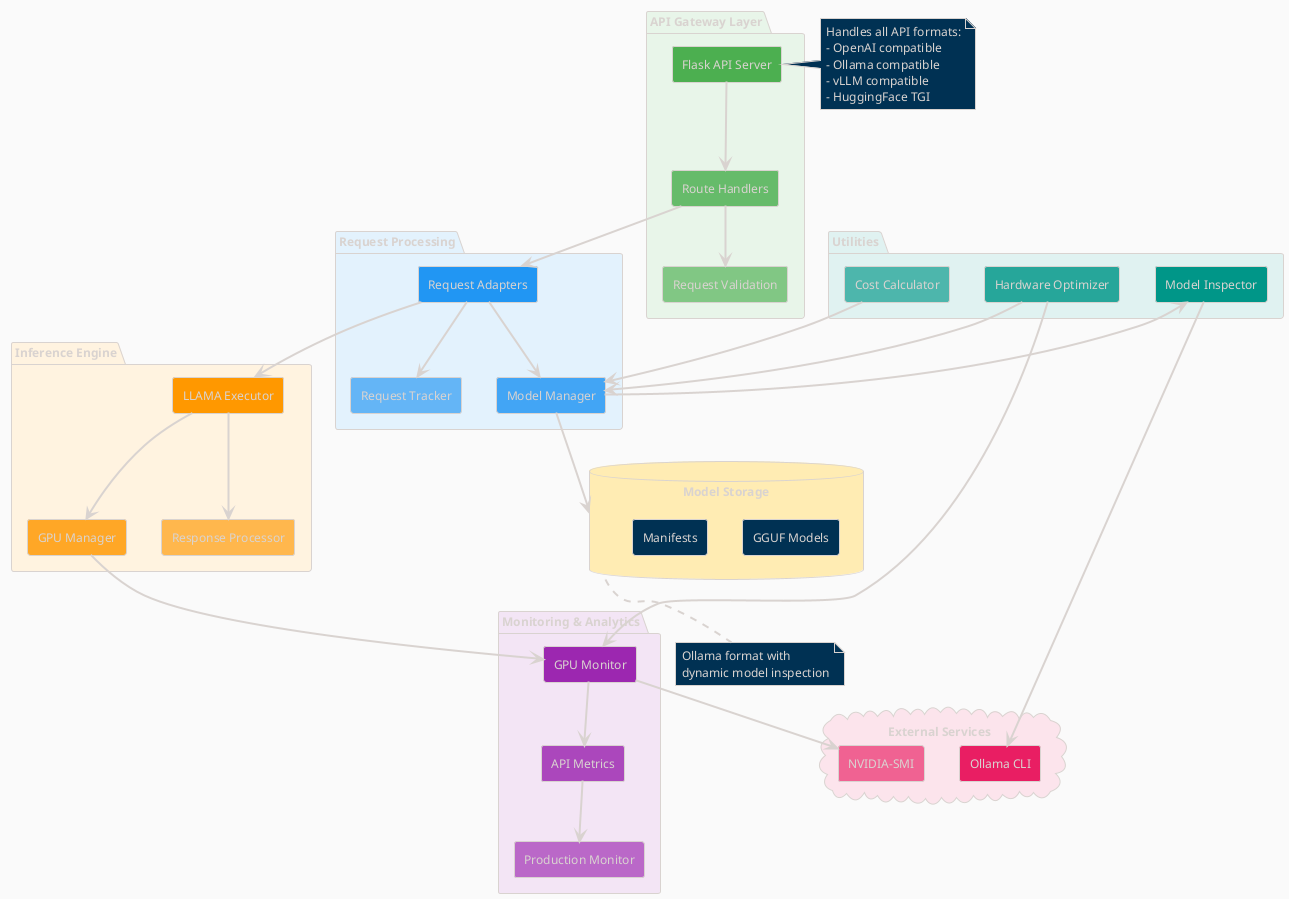 @startuml
!theme blueprint
skinparam backgroundColor #FAFAFA
skinparam componentStyle rectangle
skinparam defaultFontSize 12
skinparam arrowThickness 2

package "API Gateway Layer" #E8F5E9 {
    component [Flask API Server] as API #4CAF50
    component [Route Handlers] as Routes #66BB6A
    component [Request Validation] as Validation #81C784
}

package "Request Processing" #E3F2FD {
    component [Request Adapters] as Adapters #2196F3
    component [Model Manager] as ModelMgr #42A5F5
    component [Request Tracker] as Tracker #64B5F6
}

package "Inference Engine" #FFF3E0 {
    component [LLAMA Executor] as Executor #FF9800
    component [GPU Manager] as GPUMgr #FFA726
    component [Response Processor] as Response #FFB74D
}

package "Monitoring & Analytics" #F3E5F5 {
    component [GPU Monitor] as GPUMon #9C27B0
    component [API Metrics] as Metrics #AB47BC
    component [Production Monitor] as ProdMon #BA68C8
}

package "Utilities" #E0F2F1 {
    component [Model Inspector] as Inspector #009688
    component [Hardware Optimizer] as HWOpt #26A69A
    component [Cost Calculator] as CostCalc #4DB6AC
}

database "Model Storage" as Storage #FFECB3 {
    folder [GGUF Models] as GGUF
    folder [Manifests] as Manifests
}

cloud "External Services" as External #FCE4EC {
    interface [Ollama CLI] as OllamaCLI #E91E63
    interface [NVIDIA-SMI] as NVIDIASMI #F06292
}

API --> Routes
Routes --> Validation
Routes --> Adapters

Adapters --> ModelMgr
Adapters --> Tracker
Adapters --> Executor

Executor --> GPUMgr
Executor --> Response
GPUMgr --> GPUMon

ModelMgr --> Storage
ModelMgr --> Inspector
Inspector --> OllamaCLI

GPUMon --> NVIDIASMI
GPUMon --> Metrics
Metrics --> ProdMon

HWOpt --> GPUMon
HWOpt --> ModelMgr
CostCalc --> ModelMgr

note right of API
  Handles all API formats:
  - OpenAI compatible
  - Ollama compatible
  - vLLM compatible
  - HuggingFace TGI
end note

note bottom of Storage
  Ollama format with
  dynamic model inspection
end note

@enduml